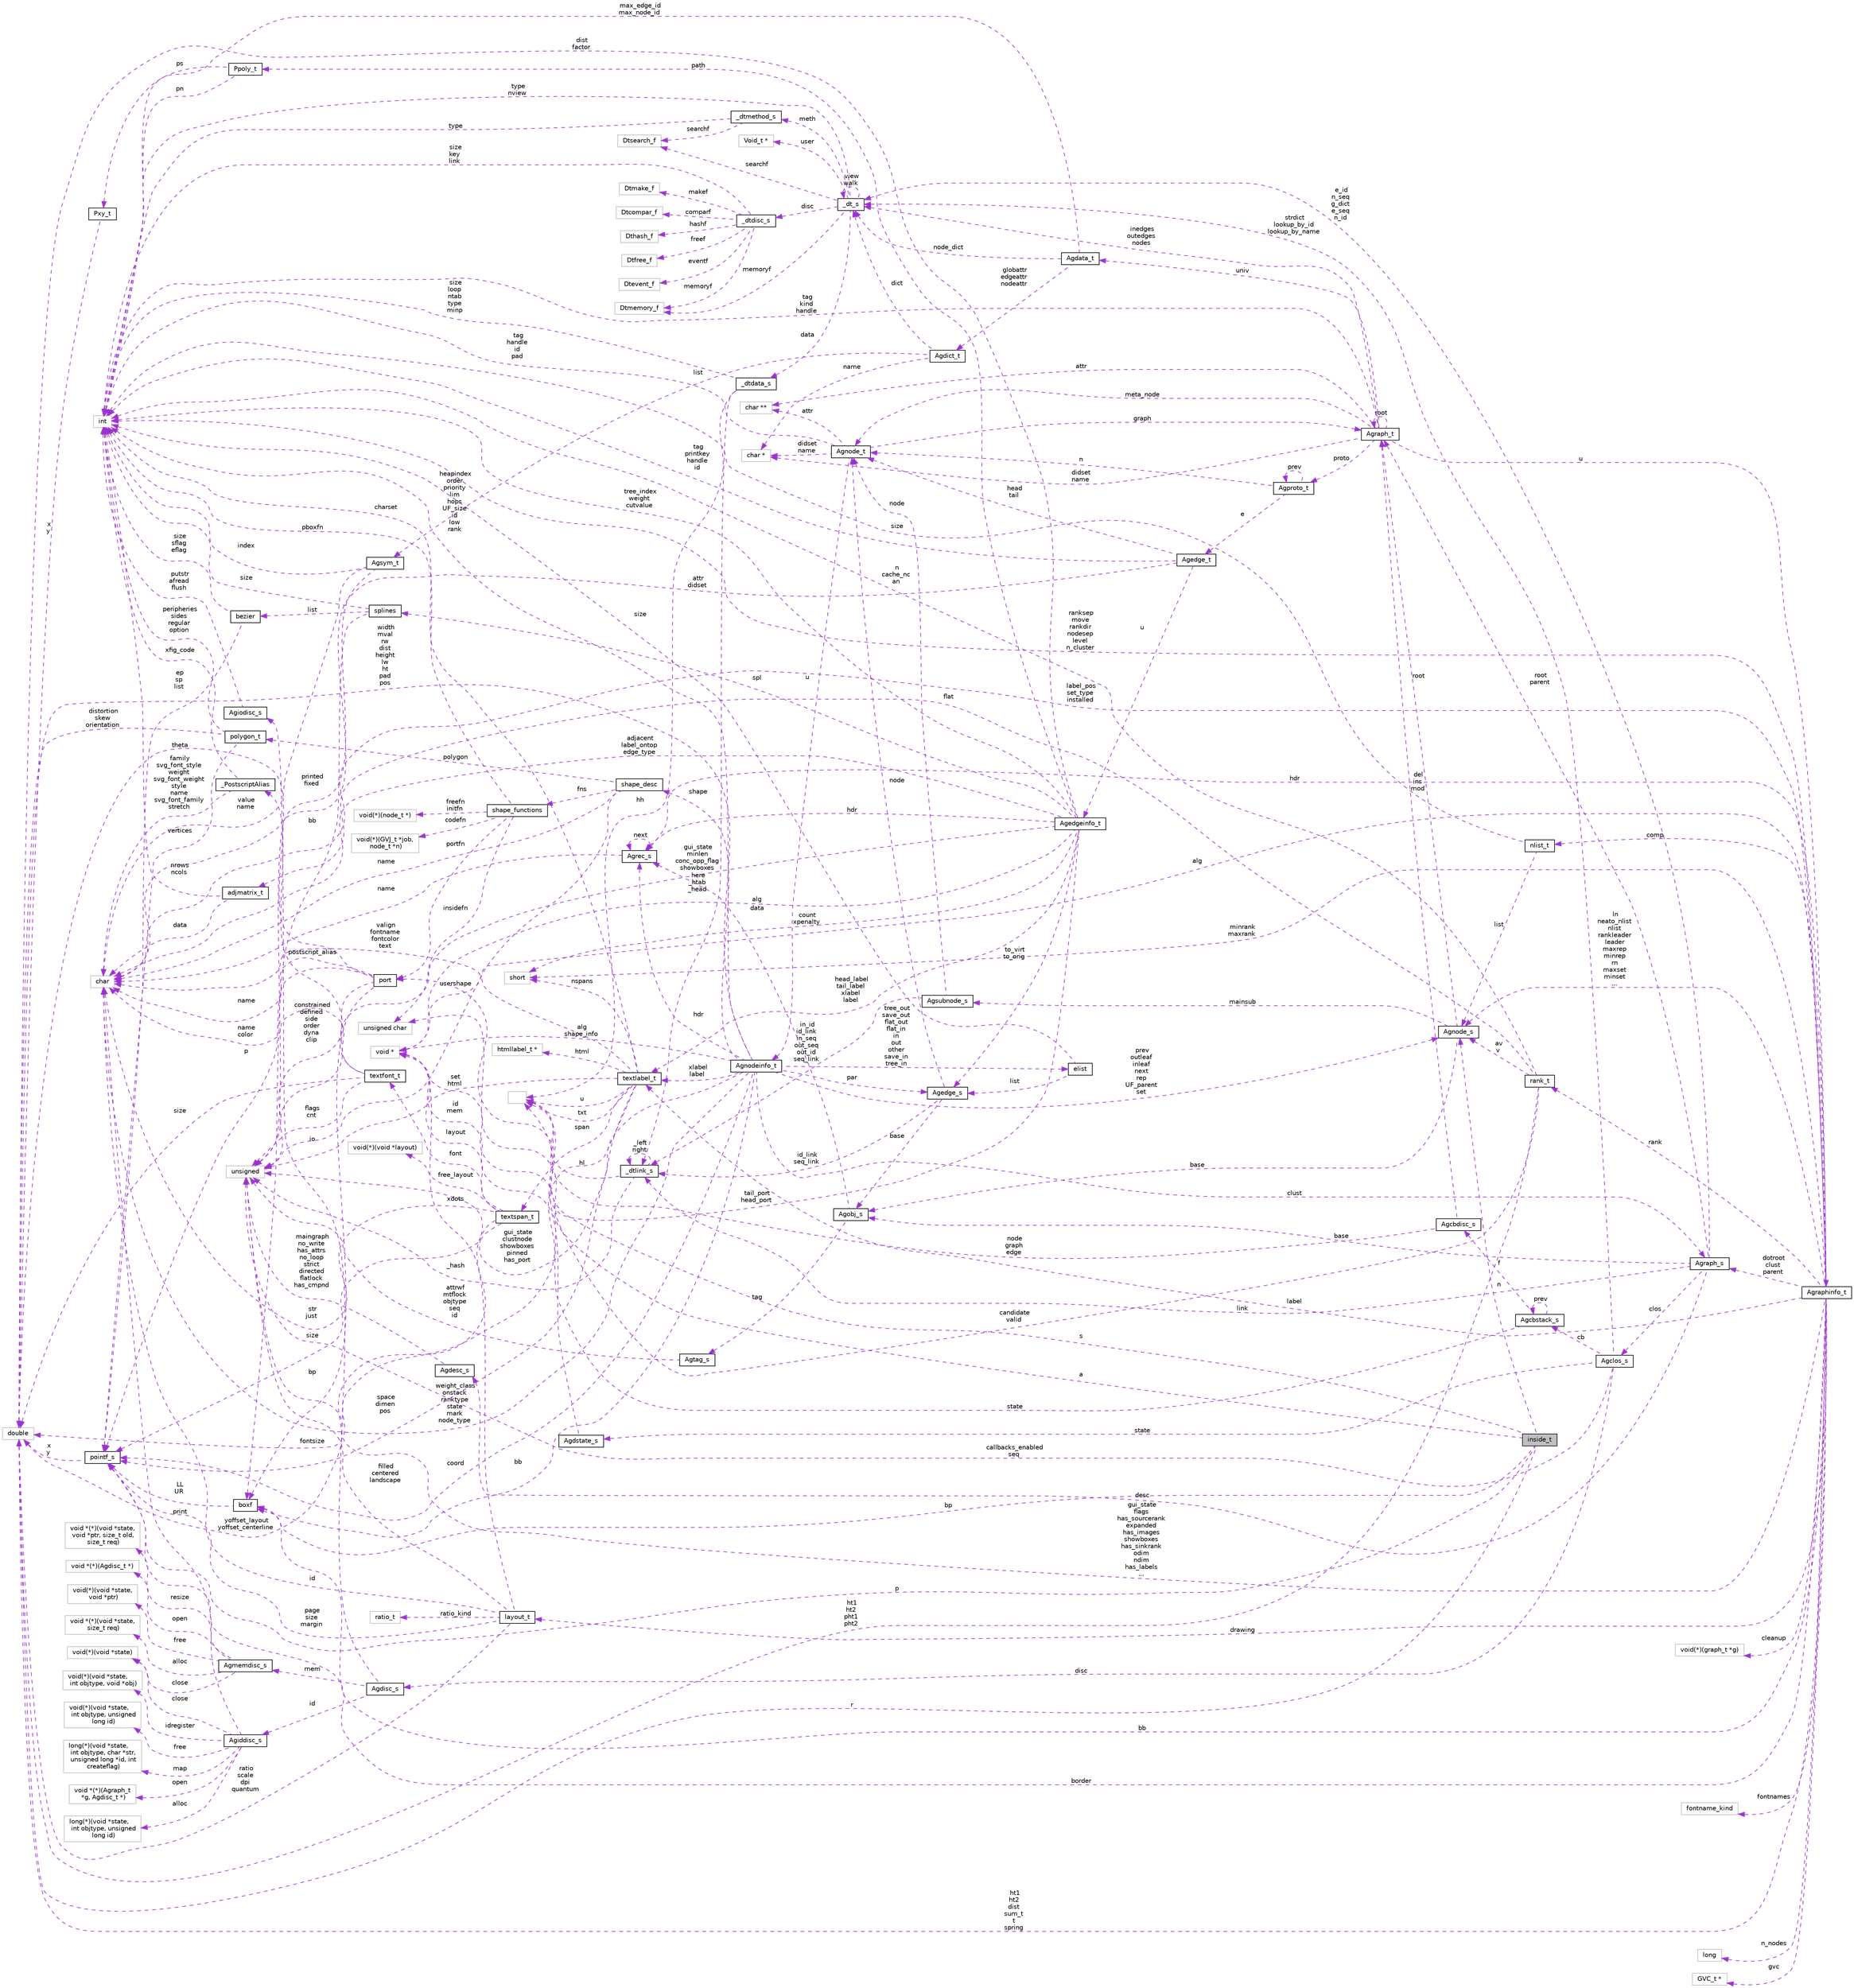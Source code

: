 digraph "inside_t"
{
  bgcolor="transparent";
  edge [fontname="Helvetica",fontsize="10",labelfontname="Helvetica",labelfontsize="10"];
  node [fontname="Helvetica",fontsize="10",shape=record];
  rankdir="LR";
  Node1 [label="inside_t",height=0.2,width=0.4,color="black", fillcolor="grey75", style="filled", fontcolor="black"];
  Node2 -> Node1 [dir="back",color="darkorchid3",fontsize="10",style="dashed",label=" r" ,fontname="Helvetica"];
  Node2 [label="double",height=0.2,width=0.4,color="grey75"];
  Node3 -> Node1 [dir="back",color="darkorchid3",fontsize="10",style="dashed",label=" n" ,fontname="Helvetica"];
  Node3 [label="Agnode_s",height=0.2,width=0.4,color="black",URL="$structAgnode__s.html"];
  Node4 -> Node3 [dir="back",color="darkorchid3",fontsize="10",style="dashed",label=" root" ,fontname="Helvetica"];
  Node4 [label="Agraph_t",height=0.2,width=0.4,color="black",URL="$structAgraph__t.html"];
  Node5 -> Node4 [dir="back",color="darkorchid3",fontsize="10",style="dashed",label=" attr" ,fontname="Helvetica"];
  Node5 [label="char **",height=0.2,width=0.4,color="grey75"];
  Node4 -> Node4 [dir="back",color="darkorchid3",fontsize="10",style="dashed",label=" root" ,fontname="Helvetica"];
  Node6 -> Node4 [dir="back",color="darkorchid3",fontsize="10",style="dashed",label=" meta_node" ,fontname="Helvetica"];
  Node6 [label="Agnode_t",height=0.2,width=0.4,color="black",URL="$structAgnode__t.html"];
  Node7 -> Node6 [dir="back",color="darkorchid3",fontsize="10",style="dashed",label=" u" ,fontname="Helvetica"];
  Node7 [label="Agnodeinfo_t",height=0.2,width=0.4,color="black",URL="$structAgnodeinfo__t.html"];
  Node8 -> Node7 [dir="back",color="darkorchid3",fontsize="10",style="dashed",label=" hdr" ,fontname="Helvetica"];
  Node8 [label="Agrec_s",height=0.2,width=0.4,color="black",URL="$structAgrec__s.html"];
  Node8 -> Node8 [dir="back",color="darkorchid3",fontsize="10",style="dashed",label=" next" ,fontname="Helvetica"];
  Node9 -> Node8 [dir="back",color="darkorchid3",fontsize="10",style="dashed",label=" name" ,fontname="Helvetica"];
  Node9 [label="char",height=0.2,width=0.4,color="grey75"];
  Node10 -> Node7 [dir="back",color="darkorchid3",fontsize="10",style="dashed",label=" xlabel\nlabel" ,fontname="Helvetica"];
  Node10 [label="textlabel_t",height=0.2,width=0.4,color="black",URL="$structtextlabel__t.html"];
  Node11 -> Node10 [dir="back",color="darkorchid3",fontsize="10",style="dashed",label=" html" ,fontname="Helvetica"];
  Node11 [label="htmllabel_t *",height=0.2,width=0.4,color="grey75"];
  Node2 -> Node10 [dir="back",color="darkorchid3",fontsize="10",style="dashed",label=" fontsize" ,fontname="Helvetica"];
  Node12 -> Node10 [dir="back",color="darkorchid3",fontsize="10",style="dashed",label=" nspans" ,fontname="Helvetica"];
  Node12 [label="short",height=0.2,width=0.4,color="grey75"];
  Node9 -> Node10 [dir="back",color="darkorchid3",fontsize="10",style="dashed",label=" valign\nfontname\nfontcolor\ntext" ,fontname="Helvetica"];
  Node13 -> Node10 [dir="back",color="darkorchid3",fontsize="10",style="dashed",label=" u" ,fontname="Helvetica"];
  Node13 [label="",height=0.2,width=0.4,color="grey75"];
  Node14 -> Node10 [dir="back",color="darkorchid3",fontsize="10",style="dashed",label=" charset" ,fontname="Helvetica"];
  Node14 [label="int",height=0.2,width=0.4,color="grey75"];
  Node13 -> Node10 [dir="back",color="darkorchid3",fontsize="10",style="dashed",label=" txt" ,fontname="Helvetica"];
  Node15 -> Node10 [dir="back",color="darkorchid3",fontsize="10",style="dashed",label=" set\nhtml" ,fontname="Helvetica"];
  Node15 [label="unsigned",height=0.2,width=0.4,color="grey75"];
  Node16 -> Node10 [dir="back",color="darkorchid3",fontsize="10",style="dashed",label=" span" ,fontname="Helvetica"];
  Node16 [label="textspan_t",height=0.2,width=0.4,color="black",URL="$structtextspan__t.html"];
  Node17 -> Node16 [dir="back",color="darkorchid3",fontsize="10",style="dashed",label=" free_layout" ,fontname="Helvetica"];
  Node17 [label="void(*)(void *layout)",height=0.2,width=0.4,color="grey75"];
  Node2 -> Node16 [dir="back",color="darkorchid3",fontsize="10",style="dashed",label=" yoffset_layout\nyoffset_centerline" ,fontname="Helvetica"];
  Node18 -> Node16 [dir="back",color="darkorchid3",fontsize="10",style="dashed",label=" font" ,fontname="Helvetica"];
  Node18 [label="textfont_t",height=0.2,width=0.4,color="black",URL="$structtextfont__t.html"];
  Node2 -> Node18 [dir="back",color="darkorchid3",fontsize="10",style="dashed",label=" size" ,fontname="Helvetica"];
  Node9 -> Node18 [dir="back",color="darkorchid3",fontsize="10",style="dashed",label=" name\ncolor" ,fontname="Helvetica"];
  Node19 -> Node18 [dir="back",color="darkorchid3",fontsize="10",style="dashed",label=" postscript_alias" ,fontname="Helvetica"];
  Node19 [label="_PostscriptAlias",height=0.2,width=0.4,color="black",URL="$struct__PostscriptAlias.html"];
  Node9 -> Node19 [dir="back",color="darkorchid3",fontsize="10",style="dashed",label=" family\nsvg_font_style\nweight\nsvg_font_weight\nstyle\nname\nsvg_font_family\nstretch" ,fontname="Helvetica"];
  Node14 -> Node19 [dir="back",color="darkorchid3",fontsize="10",style="dashed",label=" xfig_code" ,fontname="Helvetica"];
  Node15 -> Node18 [dir="back",color="darkorchid3",fontsize="10",style="dashed",label=" flags\ncnt" ,fontname="Helvetica"];
  Node9 -> Node16 [dir="back",color="darkorchid3",fontsize="10",style="dashed",label=" str\njust" ,fontname="Helvetica"];
  Node20 -> Node16 [dir="back",color="darkorchid3",fontsize="10",style="dashed",label=" layout" ,fontname="Helvetica"];
  Node20 [label="void *",height=0.2,width=0.4,color="grey75"];
  Node21 -> Node16 [dir="back",color="darkorchid3",fontsize="10",style="dashed",label=" size" ,fontname="Helvetica"];
  Node21 [label="pointf_s",height=0.2,width=0.4,color="black",URL="$structpointf__s.html"];
  Node2 -> Node21 [dir="back",color="darkorchid3",fontsize="10",style="dashed",label=" x\ny" ,fontname="Helvetica"];
  Node21 -> Node10 [dir="back",color="darkorchid3",fontsize="10",style="dashed",label=" space\ndimen\npos" ,fontname="Helvetica"];
  Node2 -> Node7 [dir="back",color="darkorchid3",fontsize="10",style="dashed",label=" width\nmval\nrw\ndist\nheight\nlw\nht\npad\npos" ,fontname="Helvetica"];
  Node22 -> Node7 [dir="back",color="darkorchid3",fontsize="10",style="dashed",label=" clust" ,fontname="Helvetica"];
  Node22 [label="Agraph_s",height=0.2,width=0.4,color="black",URL="$structAgraph__s.html"];
  Node23 -> Node22 [dir="back",color="darkorchid3",fontsize="10",style="dashed",label=" link" ,fontname="Helvetica"];
  Node23 [label="_dtlink_s",height=0.2,width=0.4,color="black",URL="$struct__dtlink__s.html"];
  Node23 -> Node23 [dir="back",color="darkorchid3",fontsize="10",style="dashed",label=" _left\nright" ,fontname="Helvetica"];
  Node13 -> Node23 [dir="back",color="darkorchid3",fontsize="10",style="dashed",label=" hl" ,fontname="Helvetica"];
  Node15 -> Node23 [dir="back",color="darkorchid3",fontsize="10",style="dashed",label=" _hash" ,fontname="Helvetica"];
  Node4 -> Node22 [dir="back",color="darkorchid3",fontsize="10",style="dashed",label=" root\nparent" ,fontname="Helvetica"];
  Node24 -> Node22 [dir="back",color="darkorchid3",fontsize="10",style="dashed",label=" desc" ,fontname="Helvetica"];
  Node24 [label="Agdesc_s",height=0.2,width=0.4,color="black",URL="$structAgdesc__s.html"];
  Node15 -> Node24 [dir="back",color="darkorchid3",fontsize="10",style="dashed",label=" maingraph\nno_write\nhas_attrs\nno_loop\nstrict\ndirected\nflatlock\nhas_cmpnd" ,fontname="Helvetica"];
  Node25 -> Node22 [dir="back",color="darkorchid3",fontsize="10",style="dashed",label=" base" ,fontname="Helvetica"];
  Node25 [label="Agobj_s",height=0.2,width=0.4,color="black",URL="$structAgobj__s.html"];
  Node8 -> Node25 [dir="back",color="darkorchid3",fontsize="10",style="dashed",label=" data" ,fontname="Helvetica"];
  Node26 -> Node25 [dir="back",color="darkorchid3",fontsize="10",style="dashed",label=" tag" ,fontname="Helvetica"];
  Node26 [label="Agtag_s",height=0.2,width=0.4,color="black",URL="$structAgtag__s.html"];
  Node15 -> Node26 [dir="back",color="darkorchid3",fontsize="10",style="dashed",label=" attrwf\nmtflock\nobjtype\nseq\nid" ,fontname="Helvetica"];
  Node27 -> Node22 [dir="back",color="darkorchid3",fontsize="10",style="dashed",label=" e_id\nn_seq\ng_dict\ne_seq\nn_id" ,fontname="Helvetica"];
  Node27 [label="_dt_s",height=0.2,width=0.4,color="black",URL="$struct__dt__s.html"];
  Node28 -> Node27 [dir="back",color="darkorchid3",fontsize="10",style="dashed",label=" disc" ,fontname="Helvetica"];
  Node28 [label="_dtdisc_s",height=0.2,width=0.4,color="black",URL="$struct__dtdisc__s.html"];
  Node29 -> Node28 [dir="back",color="darkorchid3",fontsize="10",style="dashed",label=" freef" ,fontname="Helvetica"];
  Node29 [label="Dtfree_f",height=0.2,width=0.4,color="grey75"];
  Node30 -> Node28 [dir="back",color="darkorchid3",fontsize="10",style="dashed",label=" eventf" ,fontname="Helvetica"];
  Node30 [label="Dtevent_f",height=0.2,width=0.4,color="grey75"];
  Node31 -> Node28 [dir="back",color="darkorchid3",fontsize="10",style="dashed",label=" makef" ,fontname="Helvetica"];
  Node31 [label="Dtmake_f",height=0.2,width=0.4,color="grey75"];
  Node32 -> Node28 [dir="back",color="darkorchid3",fontsize="10",style="dashed",label=" comparf" ,fontname="Helvetica"];
  Node32 [label="Dtcompar_f",height=0.2,width=0.4,color="grey75"];
  Node14 -> Node28 [dir="back",color="darkorchid3",fontsize="10",style="dashed",label=" size\nkey\nlink" ,fontname="Helvetica"];
  Node33 -> Node28 [dir="back",color="darkorchid3",fontsize="10",style="dashed",label=" memoryf" ,fontname="Helvetica"];
  Node33 [label="Dtmemory_f",height=0.2,width=0.4,color="grey75"];
  Node34 -> Node28 [dir="back",color="darkorchid3",fontsize="10",style="dashed",label=" hashf" ,fontname="Helvetica"];
  Node34 [label="Dthash_f",height=0.2,width=0.4,color="grey75"];
  Node35 -> Node27 [dir="back",color="darkorchid3",fontsize="10",style="dashed",label=" data" ,fontname="Helvetica"];
  Node35 [label="_dtdata_s",height=0.2,width=0.4,color="black",URL="$struct__dtdata__s.html"];
  Node13 -> Node35 [dir="back",color="darkorchid3",fontsize="10",style="dashed",label=" hh" ,fontname="Helvetica"];
  Node23 -> Node35 [dir="back",color="darkorchid3",fontsize="10",style="dashed",label=" here\n_htab\n_head" ,fontname="Helvetica"];
  Node14 -> Node35 [dir="back",color="darkorchid3",fontsize="10",style="dashed",label=" size\nloop\nntab\ntype\nminp" ,fontname="Helvetica"];
  Node36 -> Node27 [dir="back",color="darkorchid3",fontsize="10",style="dashed",label=" user" ,fontname="Helvetica"];
  Node36 [label="Void_t *",height=0.2,width=0.4,color="grey75"];
  Node14 -> Node27 [dir="back",color="darkorchid3",fontsize="10",style="dashed",label=" type\nnview" ,fontname="Helvetica"];
  Node27 -> Node27 [dir="back",color="darkorchid3",fontsize="10",style="dashed",label=" view\nwalk" ,fontname="Helvetica"];
  Node33 -> Node27 [dir="back",color="darkorchid3",fontsize="10",style="dashed",label=" memoryf" ,fontname="Helvetica"];
  Node37 -> Node27 [dir="back",color="darkorchid3",fontsize="10",style="dashed",label=" searchf" ,fontname="Helvetica"];
  Node37 [label="Dtsearch_f",height=0.2,width=0.4,color="grey75"];
  Node38 -> Node27 [dir="back",color="darkorchid3",fontsize="10",style="dashed",label=" meth" ,fontname="Helvetica"];
  Node38 [label="_dtmethod_s",height=0.2,width=0.4,color="black",URL="$struct__dtmethod__s.html"];
  Node14 -> Node38 [dir="back",color="darkorchid3",fontsize="10",style="dashed",label=" type" ,fontname="Helvetica"];
  Node37 -> Node38 [dir="back",color="darkorchid3",fontsize="10",style="dashed",label=" searchf" ,fontname="Helvetica"];
  Node39 -> Node22 [dir="back",color="darkorchid3",fontsize="10",style="dashed",label=" clos" ,fontname="Helvetica"];
  Node39 [label="Agclos_s",height=0.2,width=0.4,color="black",URL="$structAgclos__s.html"];
  Node40 -> Node39 [dir="back",color="darkorchid3",fontsize="10",style="dashed",label=" cb" ,fontname="Helvetica"];
  Node40 [label="Agcbstack_s",height=0.2,width=0.4,color="black",URL="$structAgcbstack__s.html"];
  Node40 -> Node40 [dir="back",color="darkorchid3",fontsize="10",style="dashed",label=" prev" ,fontname="Helvetica"];
  Node20 -> Node40 [dir="back",color="darkorchid3",fontsize="10",style="dashed",label=" state" ,fontname="Helvetica"];
  Node41 -> Node40 [dir="back",color="darkorchid3",fontsize="10",style="dashed",label=" f" ,fontname="Helvetica"];
  Node41 [label="Agcbdisc_s",height=0.2,width=0.4,color="black",URL="$structAgcbdisc__s.html"];
  Node4 -> Node41 [dir="back",color="darkorchid3",fontsize="10",style="dashed",label=" del\nins\nmod" ,fontname="Helvetica"];
  Node13 -> Node41 [dir="back",color="darkorchid3",fontsize="10",style="dashed",label=" node\ngraph\nedge" ,fontname="Helvetica"];
  Node42 -> Node39 [dir="back",color="darkorchid3",fontsize="10",style="dashed",label=" disc" ,fontname="Helvetica"];
  Node42 [label="Agdisc_s",height=0.2,width=0.4,color="black",URL="$structAgdisc__s.html"];
  Node43 -> Node42 [dir="back",color="darkorchid3",fontsize="10",style="dashed",label=" io" ,fontname="Helvetica"];
  Node43 [label="Agiodisc_s",height=0.2,width=0.4,color="black",URL="$structAgiodisc__s.html"];
  Node14 -> Node43 [dir="back",color="darkorchid3",fontsize="10",style="dashed",label=" putstr\nafread\nflush" ,fontname="Helvetica"];
  Node44 -> Node42 [dir="back",color="darkorchid3",fontsize="10",style="dashed",label=" id" ,fontname="Helvetica"];
  Node44 [label="Agiddisc_s",height=0.2,width=0.4,color="black",URL="$structAgiddisc__s.html"];
  Node45 -> Node44 [dir="back",color="darkorchid3",fontsize="10",style="dashed",label=" free" ,fontname="Helvetica"];
  Node45 [label="void(*)(void *state,\l int objtype, unsigned\l long id)",height=0.2,width=0.4,color="grey75"];
  Node46 -> Node44 [dir="back",color="darkorchid3",fontsize="10",style="dashed",label=" map" ,fontname="Helvetica"];
  Node46 [label="long(*)(void *state,\l int objtype, char *str,\l unsigned long *id, int\l createflag)",height=0.2,width=0.4,color="grey75"];
  Node47 -> Node44 [dir="back",color="darkorchid3",fontsize="10",style="dashed",label=" open" ,fontname="Helvetica"];
  Node47 [label="void *(*)(Agraph_t\l *g, Agdisc_t *)",height=0.2,width=0.4,color="grey75"];
  Node9 -> Node44 [dir="back",color="darkorchid3",fontsize="10",style="dashed",label=" print" ,fontname="Helvetica"];
  Node48 -> Node44 [dir="back",color="darkorchid3",fontsize="10",style="dashed",label=" alloc" ,fontname="Helvetica"];
  Node48 [label="long(*)(void *state,\l int objtype, unsigned\l long id)",height=0.2,width=0.4,color="grey75"];
  Node49 -> Node44 [dir="back",color="darkorchid3",fontsize="10",style="dashed",label=" close" ,fontname="Helvetica"];
  Node49 [label="void(*)(void *state)",height=0.2,width=0.4,color="grey75"];
  Node50 -> Node44 [dir="back",color="darkorchid3",fontsize="10",style="dashed",label=" idregister" ,fontname="Helvetica"];
  Node50 [label="void(*)(void *state,\l int objtype, void *obj)",height=0.2,width=0.4,color="grey75"];
  Node51 -> Node42 [dir="back",color="darkorchid3",fontsize="10",style="dashed",label=" mem" ,fontname="Helvetica"];
  Node51 [label="Agmemdisc_s",height=0.2,width=0.4,color="black",URL="$structAgmemdisc__s.html"];
  Node52 -> Node51 [dir="back",color="darkorchid3",fontsize="10",style="dashed",label=" free" ,fontname="Helvetica"];
  Node52 [label="void(*)(void *state,\l void *ptr)",height=0.2,width=0.4,color="grey75"];
  Node53 -> Node51 [dir="back",color="darkorchid3",fontsize="10",style="dashed",label=" alloc" ,fontname="Helvetica"];
  Node53 [label="void *(*)(void *state,\l size_t req)",height=0.2,width=0.4,color="grey75"];
  Node49 -> Node51 [dir="back",color="darkorchid3",fontsize="10",style="dashed",label=" close" ,fontname="Helvetica"];
  Node54 -> Node51 [dir="back",color="darkorchid3",fontsize="10",style="dashed",label=" resize" ,fontname="Helvetica"];
  Node54 [label="void *(*)(void *state,\l void *ptr, size_t old,\l size_t req)",height=0.2,width=0.4,color="grey75"];
  Node55 -> Node51 [dir="back",color="darkorchid3",fontsize="10",style="dashed",label=" open" ,fontname="Helvetica"];
  Node55 [label="void *(*)(Agdisc_t *)",height=0.2,width=0.4,color="grey75"];
  Node27 -> Node39 [dir="back",color="darkorchid3",fontsize="10",style="dashed",label=" strdict\nlookup_by_id\nlookup_by_name" ,fontname="Helvetica"];
  Node15 -> Node39 [dir="back",color="darkorchid3",fontsize="10",style="dashed",label=" callbacks_enabled\nseq" ,fontname="Helvetica"];
  Node56 -> Node39 [dir="back",color="darkorchid3",fontsize="10",style="dashed",label=" state" ,fontname="Helvetica"];
  Node56 [label="Agdstate_s",height=0.2,width=0.4,color="black",URL="$structAgdstate__s.html"];
  Node20 -> Node56 [dir="back",color="darkorchid3",fontsize="10",style="dashed",label=" id\nmem" ,fontname="Helvetica"];
  Node3 -> Node7 [dir="back",color="darkorchid3",fontsize="10",style="dashed",label=" prev\noutleaf\ninleaf\nnext\nrep\nUF_parent\nset" ,fontname="Helvetica"];
  Node9 -> Node7 [dir="back",color="darkorchid3",fontsize="10",style="dashed",label=" weight_class\nonstack\nranktype\nstate\nmark\nnode_type" ,fontname="Helvetica"];
  Node14 -> Node7 [dir="back",color="darkorchid3",fontsize="10",style="dashed",label=" heapindex\norder\npriority\nlim\nhops\nUF_size\nid\nlow\nrank" ,fontname="Helvetica"];
  Node57 -> Node7 [dir="back",color="darkorchid3",fontsize="10",style="dashed",label=" bb" ,fontname="Helvetica"];
  Node57 [label="boxf",height=0.2,width=0.4,color="black",URL="$structboxf.html"];
  Node21 -> Node57 [dir="back",color="darkorchid3",fontsize="10",style="dashed",label=" LL\nUR" ,fontname="Helvetica"];
  Node58 -> Node7 [dir="back",color="darkorchid3",fontsize="10",style="dashed",label=" tree_out\nsave_out\nflat_out\nflat_in\nin\nout\nother\nsave_in\ntree_in" ,fontname="Helvetica"];
  Node58 [label="elist",height=0.2,width=0.4,color="black",URL="$structelist.html"];
  Node14 -> Node58 [dir="back",color="darkorchid3",fontsize="10",style="dashed",label=" size" ,fontname="Helvetica"];
  Node59 -> Node58 [dir="back",color="darkorchid3",fontsize="10",style="dashed",label=" list" ,fontname="Helvetica"];
  Node59 [label="Agedge_s",height=0.2,width=0.4,color="black",URL="$structAgedge__s.html"];
  Node23 -> Node59 [dir="back",color="darkorchid3",fontsize="10",style="dashed",label=" id_link\nseq_link" ,fontname="Helvetica"];
  Node6 -> Node59 [dir="back",color="darkorchid3",fontsize="10",style="dashed",label=" node" ,fontname="Helvetica"];
  Node25 -> Node59 [dir="back",color="darkorchid3",fontsize="10",style="dashed",label=" base" ,fontname="Helvetica"];
  Node15 -> Node7 [dir="back",color="darkorchid3",fontsize="10",style="dashed",label=" gui_state\nclustnode\nshowboxes\npinned\nhas_port" ,fontname="Helvetica"];
  Node20 -> Node7 [dir="back",color="darkorchid3",fontsize="10",style="dashed",label=" alg\nshape_info" ,fontname="Helvetica"];
  Node60 -> Node7 [dir="back",color="darkorchid3",fontsize="10",style="dashed",label=" shape" ,fontname="Helvetica"];
  Node60 [label="shape_desc",height=0.2,width=0.4,color="black",URL="$structshape__desc.html"];
  Node9 -> Node60 [dir="back",color="darkorchid3",fontsize="10",style="dashed",label=" name" ,fontname="Helvetica"];
  Node61 -> Node60 [dir="back",color="darkorchid3",fontsize="10",style="dashed",label=" fns" ,fontname="Helvetica"];
  Node61 [label="shape_functions",height=0.2,width=0.4,color="black",URL="$structshape__functions.html"];
  Node62 -> Node61 [dir="back",color="darkorchid3",fontsize="10",style="dashed",label=" portfn" ,fontname="Helvetica"];
  Node62 [label="port",height=0.2,width=0.4,color="black",URL="$structport.html"];
  Node2 -> Node62 [dir="back",color="darkorchid3",fontsize="10",style="dashed",label=" theta" ,fontname="Helvetica"];
  Node9 -> Node62 [dir="back",color="darkorchid3",fontsize="10",style="dashed",label=" name" ,fontname="Helvetica"];
  Node57 -> Node62 [dir="back",color="darkorchid3",fontsize="10",style="dashed",label=" bp" ,fontname="Helvetica"];
  Node15 -> Node62 [dir="back",color="darkorchid3",fontsize="10",style="dashed",label=" constrained\ndefined\nside\norder\ndyna\nclip" ,fontname="Helvetica"];
  Node21 -> Node62 [dir="back",color="darkorchid3",fontsize="10",style="dashed",label=" p" ,fontname="Helvetica"];
  Node63 -> Node61 [dir="back",color="darkorchid3",fontsize="10",style="dashed",label=" insidefn" ,fontname="Helvetica"];
  Node63 [label="unsigned char",height=0.2,width=0.4,color="grey75"];
  Node14 -> Node61 [dir="back",color="darkorchid3",fontsize="10",style="dashed",label=" pboxfn" ,fontname="Helvetica"];
  Node64 -> Node61 [dir="back",color="darkorchid3",fontsize="10",style="dashed",label=" freefn\ninitfn" ,fontname="Helvetica"];
  Node64 [label="void(*)(node_t *)",height=0.2,width=0.4,color="grey75"];
  Node65 -> Node61 [dir="back",color="darkorchid3",fontsize="10",style="dashed",label=" codefn" ,fontname="Helvetica"];
  Node65 [label="void(*)(GVJ_t *job,\l node_t *n)",height=0.2,width=0.4,color="grey75"];
  Node66 -> Node60 [dir="back",color="darkorchid3",fontsize="10",style="dashed",label=" polygon" ,fontname="Helvetica"];
  Node66 [label="polygon_t",height=0.2,width=0.4,color="black",URL="$structpolygon__t.html"];
  Node2 -> Node66 [dir="back",color="darkorchid3",fontsize="10",style="dashed",label=" distortion\nskew\norientation" ,fontname="Helvetica"];
  Node14 -> Node66 [dir="back",color="darkorchid3",fontsize="10",style="dashed",label=" peripheries\nsides\nregular\noption" ,fontname="Helvetica"];
  Node21 -> Node66 [dir="back",color="darkorchid3",fontsize="10",style="dashed",label=" vertices" ,fontname="Helvetica"];
  Node15 -> Node60 [dir="back",color="darkorchid3",fontsize="10",style="dashed",label=" usershape" ,fontname="Helvetica"];
  Node59 -> Node7 [dir="back",color="darkorchid3",fontsize="10",style="dashed",label=" par" ,fontname="Helvetica"];
  Node21 -> Node7 [dir="back",color="darkorchid3",fontsize="10",style="dashed",label=" coord" ,fontname="Helvetica"];
  Node5 -> Node6 [dir="back",color="darkorchid3",fontsize="10",style="dashed",label=" attr" ,fontname="Helvetica"];
  Node4 -> Node6 [dir="back",color="darkorchid3",fontsize="10",style="dashed",label=" graph" ,fontname="Helvetica"];
  Node14 -> Node6 [dir="back",color="darkorchid3",fontsize="10",style="dashed",label=" tag\nhandle\nid\npad" ,fontname="Helvetica"];
  Node67 -> Node6 [dir="back",color="darkorchid3",fontsize="10",style="dashed",label=" didset\nname" ,fontname="Helvetica"];
  Node67 [label="char *",height=0.2,width=0.4,color="grey75"];
  Node68 -> Node4 [dir="back",color="darkorchid3",fontsize="10",style="dashed",label=" u" ,fontname="Helvetica"];
  Node68 [label="Agraphinfo_t",height=0.2,width=0.4,color="black",URL="$structAgraphinfo__t.html"];
  Node69 -> Node68 [dir="back",color="darkorchid3",fontsize="10",style="dashed",label=" cleanup" ,fontname="Helvetica"];
  Node69 [label="void(*)(graph_t *g)",height=0.2,width=0.4,color="grey75"];
  Node8 -> Node68 [dir="back",color="darkorchid3",fontsize="10",style="dashed",label=" hdr" ,fontname="Helvetica"];
  Node70 -> Node68 [dir="back",color="darkorchid3",fontsize="10",style="dashed",label=" rank" ,fontname="Helvetica"];
  Node70 [label="rank_t",height=0.2,width=0.4,color="black",URL="$structrank__t.html"];
  Node2 -> Node70 [dir="back",color="darkorchid3",fontsize="10",style="dashed",label=" ht1\nht2\npht1\npht2" ,fontname="Helvetica"];
  Node63 -> Node70 [dir="back",color="darkorchid3",fontsize="10",style="dashed",label=" candidate\nvalid" ,fontname="Helvetica"];
  Node3 -> Node70 [dir="back",color="darkorchid3",fontsize="10",style="dashed",label=" av\nv" ,fontname="Helvetica"];
  Node14 -> Node70 [dir="back",color="darkorchid3",fontsize="10",style="dashed",label=" n\ncache_nc\nan" ,fontname="Helvetica"];
  Node71 -> Node70 [dir="back",color="darkorchid3",fontsize="10",style="dashed",label=" flat" ,fontname="Helvetica"];
  Node71 [label="adjmatrix_t",height=0.2,width=0.4,color="black",URL="$structadjmatrix__t.html"];
  Node9 -> Node71 [dir="back",color="darkorchid3",fontsize="10",style="dashed",label=" data" ,fontname="Helvetica"];
  Node14 -> Node71 [dir="back",color="darkorchid3",fontsize="10",style="dashed",label=" nrows\nncols" ,fontname="Helvetica"];
  Node72 -> Node68 [dir="back",color="darkorchid3",fontsize="10",style="dashed",label=" drawing" ,fontname="Helvetica"];
  Node72 [label="layout_t",height=0.2,width=0.4,color="black",URL="$structlayout__t.html"];
  Node73 -> Node72 [dir="back",color="darkorchid3",fontsize="10",style="dashed",label=" ratio_kind" ,fontname="Helvetica"];
  Node73 [label="ratio_t",height=0.2,width=0.4,color="grey75"];
  Node2 -> Node72 [dir="back",color="darkorchid3",fontsize="10",style="dashed",label=" ratio\nscale\ndpi\nquantum" ,fontname="Helvetica"];
  Node9 -> Node72 [dir="back",color="darkorchid3",fontsize="10",style="dashed",label=" id" ,fontname="Helvetica"];
  Node15 -> Node72 [dir="back",color="darkorchid3",fontsize="10",style="dashed",label=" filled\ncentered\nlandscape" ,fontname="Helvetica"];
  Node20 -> Node72 [dir="back",color="darkorchid3",fontsize="10",style="dashed",label=" xdots" ,fontname="Helvetica"];
  Node21 -> Node72 [dir="back",color="darkorchid3",fontsize="10",style="dashed",label=" page\nsize\nmargin" ,fontname="Helvetica"];
  Node74 -> Node68 [dir="back",color="darkorchid3",fontsize="10",style="dashed",label=" fontnames" ,fontname="Helvetica"];
  Node74 [label="fontname_kind",height=0.2,width=0.4,color="grey75"];
  Node2 -> Node68 [dir="back",color="darkorchid3",fontsize="10",style="dashed",label=" ht1\nht2\ndist\nsum_t\nt\nspring" ,fontname="Helvetica"];
  Node10 -> Node68 [dir="back",color="darkorchid3",fontsize="10",style="dashed",label=" label" ,fontname="Helvetica"];
  Node22 -> Node68 [dir="back",color="darkorchid3",fontsize="10",style="dashed",label=" dotroot\nclust\nparent" ,fontname="Helvetica"];
  Node3 -> Node68 [dir="back",color="darkorchid3",fontsize="10",style="dashed",label=" ln\nneato_nlist\nnlist\nrankleader\nleader\nmaxrep\nminrep\nrn\nmaxset\nminset\n..." ,fontname="Helvetica"];
  Node9 -> Node68 [dir="back",color="darkorchid3",fontsize="10",style="dashed",label=" label_pos\nset_type\ninstalled" ,fontname="Helvetica"];
  Node12 -> Node68 [dir="back",color="darkorchid3",fontsize="10",style="dashed",label=" minrank\nmaxrank" ,fontname="Helvetica"];
  Node75 -> Node68 [dir="back",color="darkorchid3",fontsize="10",style="dashed",label=" comp" ,fontname="Helvetica"];
  Node75 [label="nlist_t",height=0.2,width=0.4,color="black",URL="$structnlist__t.html"];
  Node3 -> Node75 [dir="back",color="darkorchid3",fontsize="10",style="dashed",label=" list" ,fontname="Helvetica"];
  Node14 -> Node75 [dir="back",color="darkorchid3",fontsize="10",style="dashed",label=" size" ,fontname="Helvetica"];
  Node14 -> Node68 [dir="back",color="darkorchid3",fontsize="10",style="dashed",label=" ranksep\nmove\nrankdir\nnodesep\nlevel\nn_cluster" ,fontname="Helvetica"];
  Node57 -> Node68 [dir="back",color="darkorchid3",fontsize="10",style="dashed",label=" bb" ,fontname="Helvetica"];
  Node76 -> Node68 [dir="back",color="darkorchid3",fontsize="10",style="dashed",label=" n_nodes" ,fontname="Helvetica"];
  Node76 [label="long",height=0.2,width=0.4,color="grey75"];
  Node15 -> Node68 [dir="back",color="darkorchid3",fontsize="10",style="dashed",label=" gui_state\nflags\nhas_sourcerank\nexpanded\nhas_images\nshowboxes\nhas_sinkrank\nodim\nndim\nhas_labels\n..." ,fontname="Helvetica"];
  Node77 -> Node68 [dir="back",color="darkorchid3",fontsize="10",style="dashed",label=" gvc" ,fontname="Helvetica"];
  Node77 [label="GVC_t *",height=0.2,width=0.4,color="grey75"];
  Node20 -> Node68 [dir="back",color="darkorchid3",fontsize="10",style="dashed",label=" alg" ,fontname="Helvetica"];
  Node21 -> Node68 [dir="back",color="darkorchid3",fontsize="10",style="dashed",label=" border" ,fontname="Helvetica"];
  Node78 -> Node4 [dir="back",color="darkorchid3",fontsize="10",style="dashed",label=" proto" ,fontname="Helvetica"];
  Node78 [label="Agproto_t",height=0.2,width=0.4,color="black",URL="$structAgproto__t.html"];
  Node79 -> Node78 [dir="back",color="darkorchid3",fontsize="10",style="dashed",label=" e" ,fontname="Helvetica"];
  Node79 [label="Agedge_t",height=0.2,width=0.4,color="black",URL="$structAgedge__t.html"];
  Node6 -> Node79 [dir="back",color="darkorchid3",fontsize="10",style="dashed",label=" head\ntail" ,fontname="Helvetica"];
  Node9 -> Node79 [dir="back",color="darkorchid3",fontsize="10",style="dashed",label=" attr\ndidset" ,fontname="Helvetica"];
  Node14 -> Node79 [dir="back",color="darkorchid3",fontsize="10",style="dashed",label=" tag\nprintkey\nhandle\nid" ,fontname="Helvetica"];
  Node80 -> Node79 [dir="back",color="darkorchid3",fontsize="10",style="dashed",label=" u" ,fontname="Helvetica"];
  Node80 [label="Agedgeinfo_t",height=0.2,width=0.4,color="black",URL="$structAgedgeinfo__t.html"];
  Node8 -> Node80 [dir="back",color="darkorchid3",fontsize="10",style="dashed",label=" hdr" ,fontname="Helvetica"];
  Node62 -> Node80 [dir="back",color="darkorchid3",fontsize="10",style="dashed",label=" tail_port\nhead_port" ,fontname="Helvetica"];
  Node81 -> Node80 [dir="back",color="darkorchid3",fontsize="10",style="dashed",label=" path" ,fontname="Helvetica"];
  Node81 [label="Ppoly_t",height=0.2,width=0.4,color="black",URL="$structPpoly__t.html"];
  Node82 -> Node81 [dir="back",color="darkorchid3",fontsize="10",style="dashed",label=" ps" ,fontname="Helvetica"];
  Node82 [label="Pxy_t",height=0.2,width=0.4,color="black",URL="$structPxy__t.html"];
  Node2 -> Node82 [dir="back",color="darkorchid3",fontsize="10",style="dashed",label=" x\ny" ,fontname="Helvetica"];
  Node14 -> Node81 [dir="back",color="darkorchid3",fontsize="10",style="dashed",label=" pn" ,fontname="Helvetica"];
  Node2 -> Node80 [dir="back",color="darkorchid3",fontsize="10",style="dashed",label=" dist\nfactor" ,fontname="Helvetica"];
  Node10 -> Node80 [dir="back",color="darkorchid3",fontsize="10",style="dashed",label=" head_label\ntail_label\nxlabel\nlabel" ,fontname="Helvetica"];
  Node83 -> Node80 [dir="back",color="darkorchid3",fontsize="10",style="dashed",label=" spl" ,fontname="Helvetica"];
  Node83 [label="splines",height=0.2,width=0.4,color="black",URL="$structsplines.html"];
  Node14 -> Node83 [dir="back",color="darkorchid3",fontsize="10",style="dashed",label=" size" ,fontname="Helvetica"];
  Node57 -> Node83 [dir="back",color="darkorchid3",fontsize="10",style="dashed",label=" bb" ,fontname="Helvetica"];
  Node84 -> Node83 [dir="back",color="darkorchid3",fontsize="10",style="dashed",label=" list" ,fontname="Helvetica"];
  Node84 [label="bezier",height=0.2,width=0.4,color="black",URL="$structbezier.html"];
  Node14 -> Node84 [dir="back",color="darkorchid3",fontsize="10",style="dashed",label=" size\nsflag\neflag" ,fontname="Helvetica"];
  Node21 -> Node84 [dir="back",color="darkorchid3",fontsize="10",style="dashed",label=" ep\nsp\nlist" ,fontname="Helvetica"];
  Node12 -> Node80 [dir="back",color="darkorchid3",fontsize="10",style="dashed",label=" count\nxpenalty" ,fontname="Helvetica"];
  Node9 -> Node80 [dir="back",color="darkorchid3",fontsize="10",style="dashed",label=" adjacent\nlabel_ontop\nedge_type" ,fontname="Helvetica"];
  Node14 -> Node80 [dir="back",color="darkorchid3",fontsize="10",style="dashed",label=" tree_index\nweight\ncutvalue" ,fontname="Helvetica"];
  Node15 -> Node80 [dir="back",color="darkorchid3",fontsize="10",style="dashed",label=" gui_state\nminlen\nconc_opp_flag\nshowboxes" ,fontname="Helvetica"];
  Node20 -> Node80 [dir="back",color="darkorchid3",fontsize="10",style="dashed",label=" alg" ,fontname="Helvetica"];
  Node59 -> Node80 [dir="back",color="darkorchid3",fontsize="10",style="dashed",label=" to_virt\nto_orig" ,fontname="Helvetica"];
  Node6 -> Node78 [dir="back",color="darkorchid3",fontsize="10",style="dashed",label=" n" ,fontname="Helvetica"];
  Node78 -> Node78 [dir="back",color="darkorchid3",fontsize="10",style="dashed",label=" prev" ,fontname="Helvetica"];
  Node85 -> Node4 [dir="back",color="darkorchid3",fontsize="10",style="dashed",label=" univ" ,fontname="Helvetica"];
  Node85 [label="Agdata_t",height=0.2,width=0.4,color="black",URL="$structAgdata__t.html"];
  Node86 -> Node85 [dir="back",color="darkorchid3",fontsize="10",style="dashed",label=" globattr\nedgeattr\nnodeattr" ,fontname="Helvetica"];
  Node86 [label="Agdict_t",height=0.2,width=0.4,color="black",URL="$structAgdict__t.html"];
  Node87 -> Node86 [dir="back",color="darkorchid3",fontsize="10",style="dashed",label=" list" ,fontname="Helvetica"];
  Node87 [label="Agsym_t",height=0.2,width=0.4,color="black",URL="$structAgsym__t.html"];
  Node9 -> Node87 [dir="back",color="darkorchid3",fontsize="10",style="dashed",label=" value\nname" ,fontname="Helvetica"];
  Node14 -> Node87 [dir="back",color="darkorchid3",fontsize="10",style="dashed",label=" index" ,fontname="Helvetica"];
  Node15 -> Node87 [dir="back",color="darkorchid3",fontsize="10",style="dashed",label=" printed\nfixed" ,fontname="Helvetica"];
  Node27 -> Node86 [dir="back",color="darkorchid3",fontsize="10",style="dashed",label=" dict" ,fontname="Helvetica"];
  Node67 -> Node86 [dir="back",color="darkorchid3",fontsize="10",style="dashed",label=" name" ,fontname="Helvetica"];
  Node14 -> Node85 [dir="back",color="darkorchid3",fontsize="10",style="dashed",label=" max_edge_id\nmax_node_id" ,fontname="Helvetica"];
  Node27 -> Node85 [dir="back",color="darkorchid3",fontsize="10",style="dashed",label=" node_dict" ,fontname="Helvetica"];
  Node14 -> Node4 [dir="back",color="darkorchid3",fontsize="10",style="dashed",label=" tag\nkind\nhandle" ,fontname="Helvetica"];
  Node27 -> Node4 [dir="back",color="darkorchid3",fontsize="10",style="dashed",label=" inedges\noutedges\nnodes" ,fontname="Helvetica"];
  Node67 -> Node4 [dir="back",color="darkorchid3",fontsize="10",style="dashed",label=" didset\nname" ,fontname="Helvetica"];
  Node25 -> Node3 [dir="back",color="darkorchid3",fontsize="10",style="dashed",label=" base" ,fontname="Helvetica"];
  Node88 -> Node3 [dir="back",color="darkorchid3",fontsize="10",style="dashed",label=" mainsub" ,fontname="Helvetica"];
  Node88 [label="Agsubnode_s",height=0.2,width=0.4,color="black",URL="$structAgsubnode__s.html"];
  Node23 -> Node88 [dir="back",color="darkorchid3",fontsize="10",style="dashed",label=" in_id\nid_link\nin_seq\nout_seq\nout_id\nseq_link" ,fontname="Helvetica"];
  Node6 -> Node88 [dir="back",color="darkorchid3",fontsize="10",style="dashed",label=" node" ,fontname="Helvetica"];
  Node13 -> Node1 [dir="back",color="darkorchid3",fontsize="10",style="dashed",label=" a" ,fontname="Helvetica"];
  Node13 -> Node1 [dir="back",color="darkorchid3",fontsize="10",style="dashed",label=" s" ,fontname="Helvetica"];
  Node57 -> Node1 [dir="back",color="darkorchid3",fontsize="10",style="dashed",label=" bp" ,fontname="Helvetica"];
  Node21 -> Node1 [dir="back",color="darkorchid3",fontsize="10",style="dashed",label=" p" ,fontname="Helvetica"];
}
